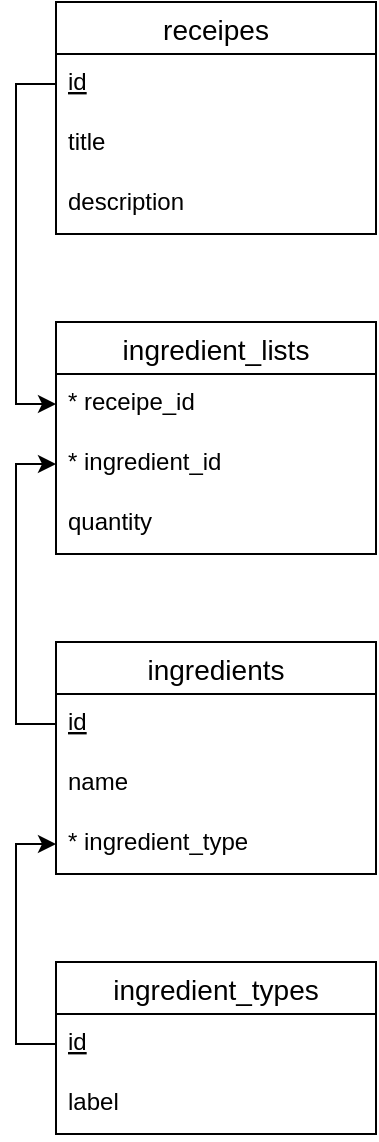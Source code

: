 <mxfile version="15.4.0" type="device"><diagram id="g5DsZ2zBBiV2w3RNUpkm" name="Page-1"><mxGraphModel dx="1350" dy="816" grid="1" gridSize="10" guides="1" tooltips="1" connect="1" arrows="1" fold="1" page="1" pageScale="1" pageWidth="827" pageHeight="1169" math="0" shadow="0"><root><mxCell id="0"/><mxCell id="1" parent="0"/><mxCell id="2bkksVzmvQaUOKZWQVZV-5" value="ingredient_types" style="swimlane;fontStyle=0;childLayout=stackLayout;horizontal=1;startSize=26;horizontalStack=0;resizeParent=1;resizeParentMax=0;resizeLast=0;collapsible=1;marginBottom=0;align=center;fontSize=14;" vertex="1" parent="1"><mxGeometry x="140" y="760" width="160" height="86" as="geometry"/></mxCell><mxCell id="2bkksVzmvQaUOKZWQVZV-6" value="id" style="text;strokeColor=none;fillColor=none;spacingLeft=4;spacingRight=4;overflow=hidden;rotatable=0;points=[[0,0.5],[1,0.5]];portConstraint=eastwest;fontSize=12;fontStyle=4" vertex="1" parent="2bkksVzmvQaUOKZWQVZV-5"><mxGeometry y="26" width="160" height="30" as="geometry"/></mxCell><mxCell id="2bkksVzmvQaUOKZWQVZV-7" value="label" style="text;strokeColor=none;fillColor=none;spacingLeft=4;spacingRight=4;overflow=hidden;rotatable=0;points=[[0,0.5],[1,0.5]];portConstraint=eastwest;fontSize=12;" vertex="1" parent="2bkksVzmvQaUOKZWQVZV-5"><mxGeometry y="56" width="160" height="30" as="geometry"/></mxCell><mxCell id="2bkksVzmvQaUOKZWQVZV-9" value="ingredients" style="swimlane;fontStyle=0;childLayout=stackLayout;horizontal=1;startSize=26;horizontalStack=0;resizeParent=1;resizeParentMax=0;resizeLast=0;collapsible=1;marginBottom=0;align=center;fontSize=14;" vertex="1" parent="1"><mxGeometry x="140" y="600" width="160" height="116" as="geometry"/></mxCell><mxCell id="2bkksVzmvQaUOKZWQVZV-10" value="id" style="text;strokeColor=none;fillColor=none;spacingLeft=4;spacingRight=4;overflow=hidden;rotatable=0;points=[[0,0.5],[1,0.5]];portConstraint=eastwest;fontSize=12;fontStyle=4" vertex="1" parent="2bkksVzmvQaUOKZWQVZV-9"><mxGeometry y="26" width="160" height="30" as="geometry"/></mxCell><mxCell id="2bkksVzmvQaUOKZWQVZV-13" value="name" style="text;strokeColor=none;fillColor=none;spacingLeft=4;spacingRight=4;overflow=hidden;rotatable=0;points=[[0,0.5],[1,0.5]];portConstraint=eastwest;fontSize=12;" vertex="1" parent="2bkksVzmvQaUOKZWQVZV-9"><mxGeometry y="56" width="160" height="30" as="geometry"/></mxCell><mxCell id="2bkksVzmvQaUOKZWQVZV-11" value="* ingredient_type" style="text;strokeColor=none;fillColor=none;spacingLeft=4;spacingRight=4;overflow=hidden;rotatable=0;points=[[0,0.5],[1,0.5]];portConstraint=eastwest;fontSize=12;" vertex="1" parent="2bkksVzmvQaUOKZWQVZV-9"><mxGeometry y="86" width="160" height="30" as="geometry"/></mxCell><mxCell id="2bkksVzmvQaUOKZWQVZV-14" style="edgeStyle=orthogonalEdgeStyle;rounded=0;orthogonalLoop=1;jettySize=auto;html=1;" edge="1" parent="1" source="2bkksVzmvQaUOKZWQVZV-6" target="2bkksVzmvQaUOKZWQVZV-11"><mxGeometry relative="1" as="geometry"><Array as="points"><mxPoint x="120" y="801"/><mxPoint x="120" y="701"/></Array></mxGeometry></mxCell><mxCell id="2bkksVzmvQaUOKZWQVZV-15" value="receipes" style="swimlane;fontStyle=0;childLayout=stackLayout;horizontal=1;startSize=26;horizontalStack=0;resizeParent=1;resizeParentMax=0;resizeLast=0;collapsible=1;marginBottom=0;align=center;fontSize=14;" vertex="1" parent="1"><mxGeometry x="140" y="280" width="160" height="116" as="geometry"/></mxCell><mxCell id="2bkksVzmvQaUOKZWQVZV-16" value="id" style="text;strokeColor=none;fillColor=none;spacingLeft=4;spacingRight=4;overflow=hidden;rotatable=0;points=[[0,0.5],[1,0.5]];portConstraint=eastwest;fontSize=12;fontStyle=4" vertex="1" parent="2bkksVzmvQaUOKZWQVZV-15"><mxGeometry y="26" width="160" height="30" as="geometry"/></mxCell><mxCell id="2bkksVzmvQaUOKZWQVZV-18" value="title" style="text;strokeColor=none;fillColor=none;spacingLeft=4;spacingRight=4;overflow=hidden;rotatable=0;points=[[0,0.5],[1,0.5]];portConstraint=eastwest;fontSize=12;" vertex="1" parent="2bkksVzmvQaUOKZWQVZV-15"><mxGeometry y="56" width="160" height="30" as="geometry"/></mxCell><mxCell id="2bkksVzmvQaUOKZWQVZV-19" value="description" style="text;strokeColor=none;fillColor=none;spacingLeft=4;spacingRight=4;overflow=hidden;rotatable=0;points=[[0,0.5],[1,0.5]];portConstraint=eastwest;fontSize=12;" vertex="1" parent="2bkksVzmvQaUOKZWQVZV-15"><mxGeometry y="86" width="160" height="30" as="geometry"/></mxCell><mxCell id="2bkksVzmvQaUOKZWQVZV-20" value="ingredient_lists" style="swimlane;fontStyle=0;childLayout=stackLayout;horizontal=1;startSize=26;horizontalStack=0;resizeParent=1;resizeParentMax=0;resizeLast=0;collapsible=1;marginBottom=0;align=center;fontSize=14;" vertex="1" parent="1"><mxGeometry x="140" y="440" width="160" height="116" as="geometry"/></mxCell><mxCell id="2bkksVzmvQaUOKZWQVZV-21" value="* receipe_id" style="text;strokeColor=none;fillColor=none;spacingLeft=4;spacingRight=4;overflow=hidden;rotatable=0;points=[[0,0.5],[1,0.5]];portConstraint=eastwest;fontSize=12;fontStyle=0" vertex="1" parent="2bkksVzmvQaUOKZWQVZV-20"><mxGeometry y="26" width="160" height="30" as="geometry"/></mxCell><mxCell id="2bkksVzmvQaUOKZWQVZV-24" value="* ingredient_id" style="text;strokeColor=none;fillColor=none;spacingLeft=4;spacingRight=4;overflow=hidden;rotatable=0;points=[[0,0.5],[1,0.5]];portConstraint=eastwest;fontSize=12;fontStyle=0" vertex="1" parent="2bkksVzmvQaUOKZWQVZV-20"><mxGeometry y="56" width="160" height="30" as="geometry"/></mxCell><mxCell id="2bkksVzmvQaUOKZWQVZV-25" value="quantity" style="text;strokeColor=none;fillColor=none;spacingLeft=4;spacingRight=4;overflow=hidden;rotatable=0;points=[[0,0.5],[1,0.5]];portConstraint=eastwest;fontSize=12;fontStyle=0" vertex="1" parent="2bkksVzmvQaUOKZWQVZV-20"><mxGeometry y="86" width="160" height="30" as="geometry"/></mxCell><mxCell id="2bkksVzmvQaUOKZWQVZV-27" style="edgeStyle=orthogonalEdgeStyle;rounded=0;orthogonalLoop=1;jettySize=auto;html=1;entryX=0;entryY=0.5;entryDx=0;entryDy=0;" edge="1" parent="1" source="2bkksVzmvQaUOKZWQVZV-10" target="2bkksVzmvQaUOKZWQVZV-24"><mxGeometry relative="1" as="geometry"><Array as="points"><mxPoint x="120" y="641"/><mxPoint x="120" y="511"/></Array></mxGeometry></mxCell><mxCell id="2bkksVzmvQaUOKZWQVZV-28" style="edgeStyle=orthogonalEdgeStyle;rounded=0;orthogonalLoop=1;jettySize=auto;html=1;entryX=0;entryY=0.5;entryDx=0;entryDy=0;" edge="1" parent="1" source="2bkksVzmvQaUOKZWQVZV-16" target="2bkksVzmvQaUOKZWQVZV-21"><mxGeometry relative="1" as="geometry"/></mxCell></root></mxGraphModel></diagram></mxfile>